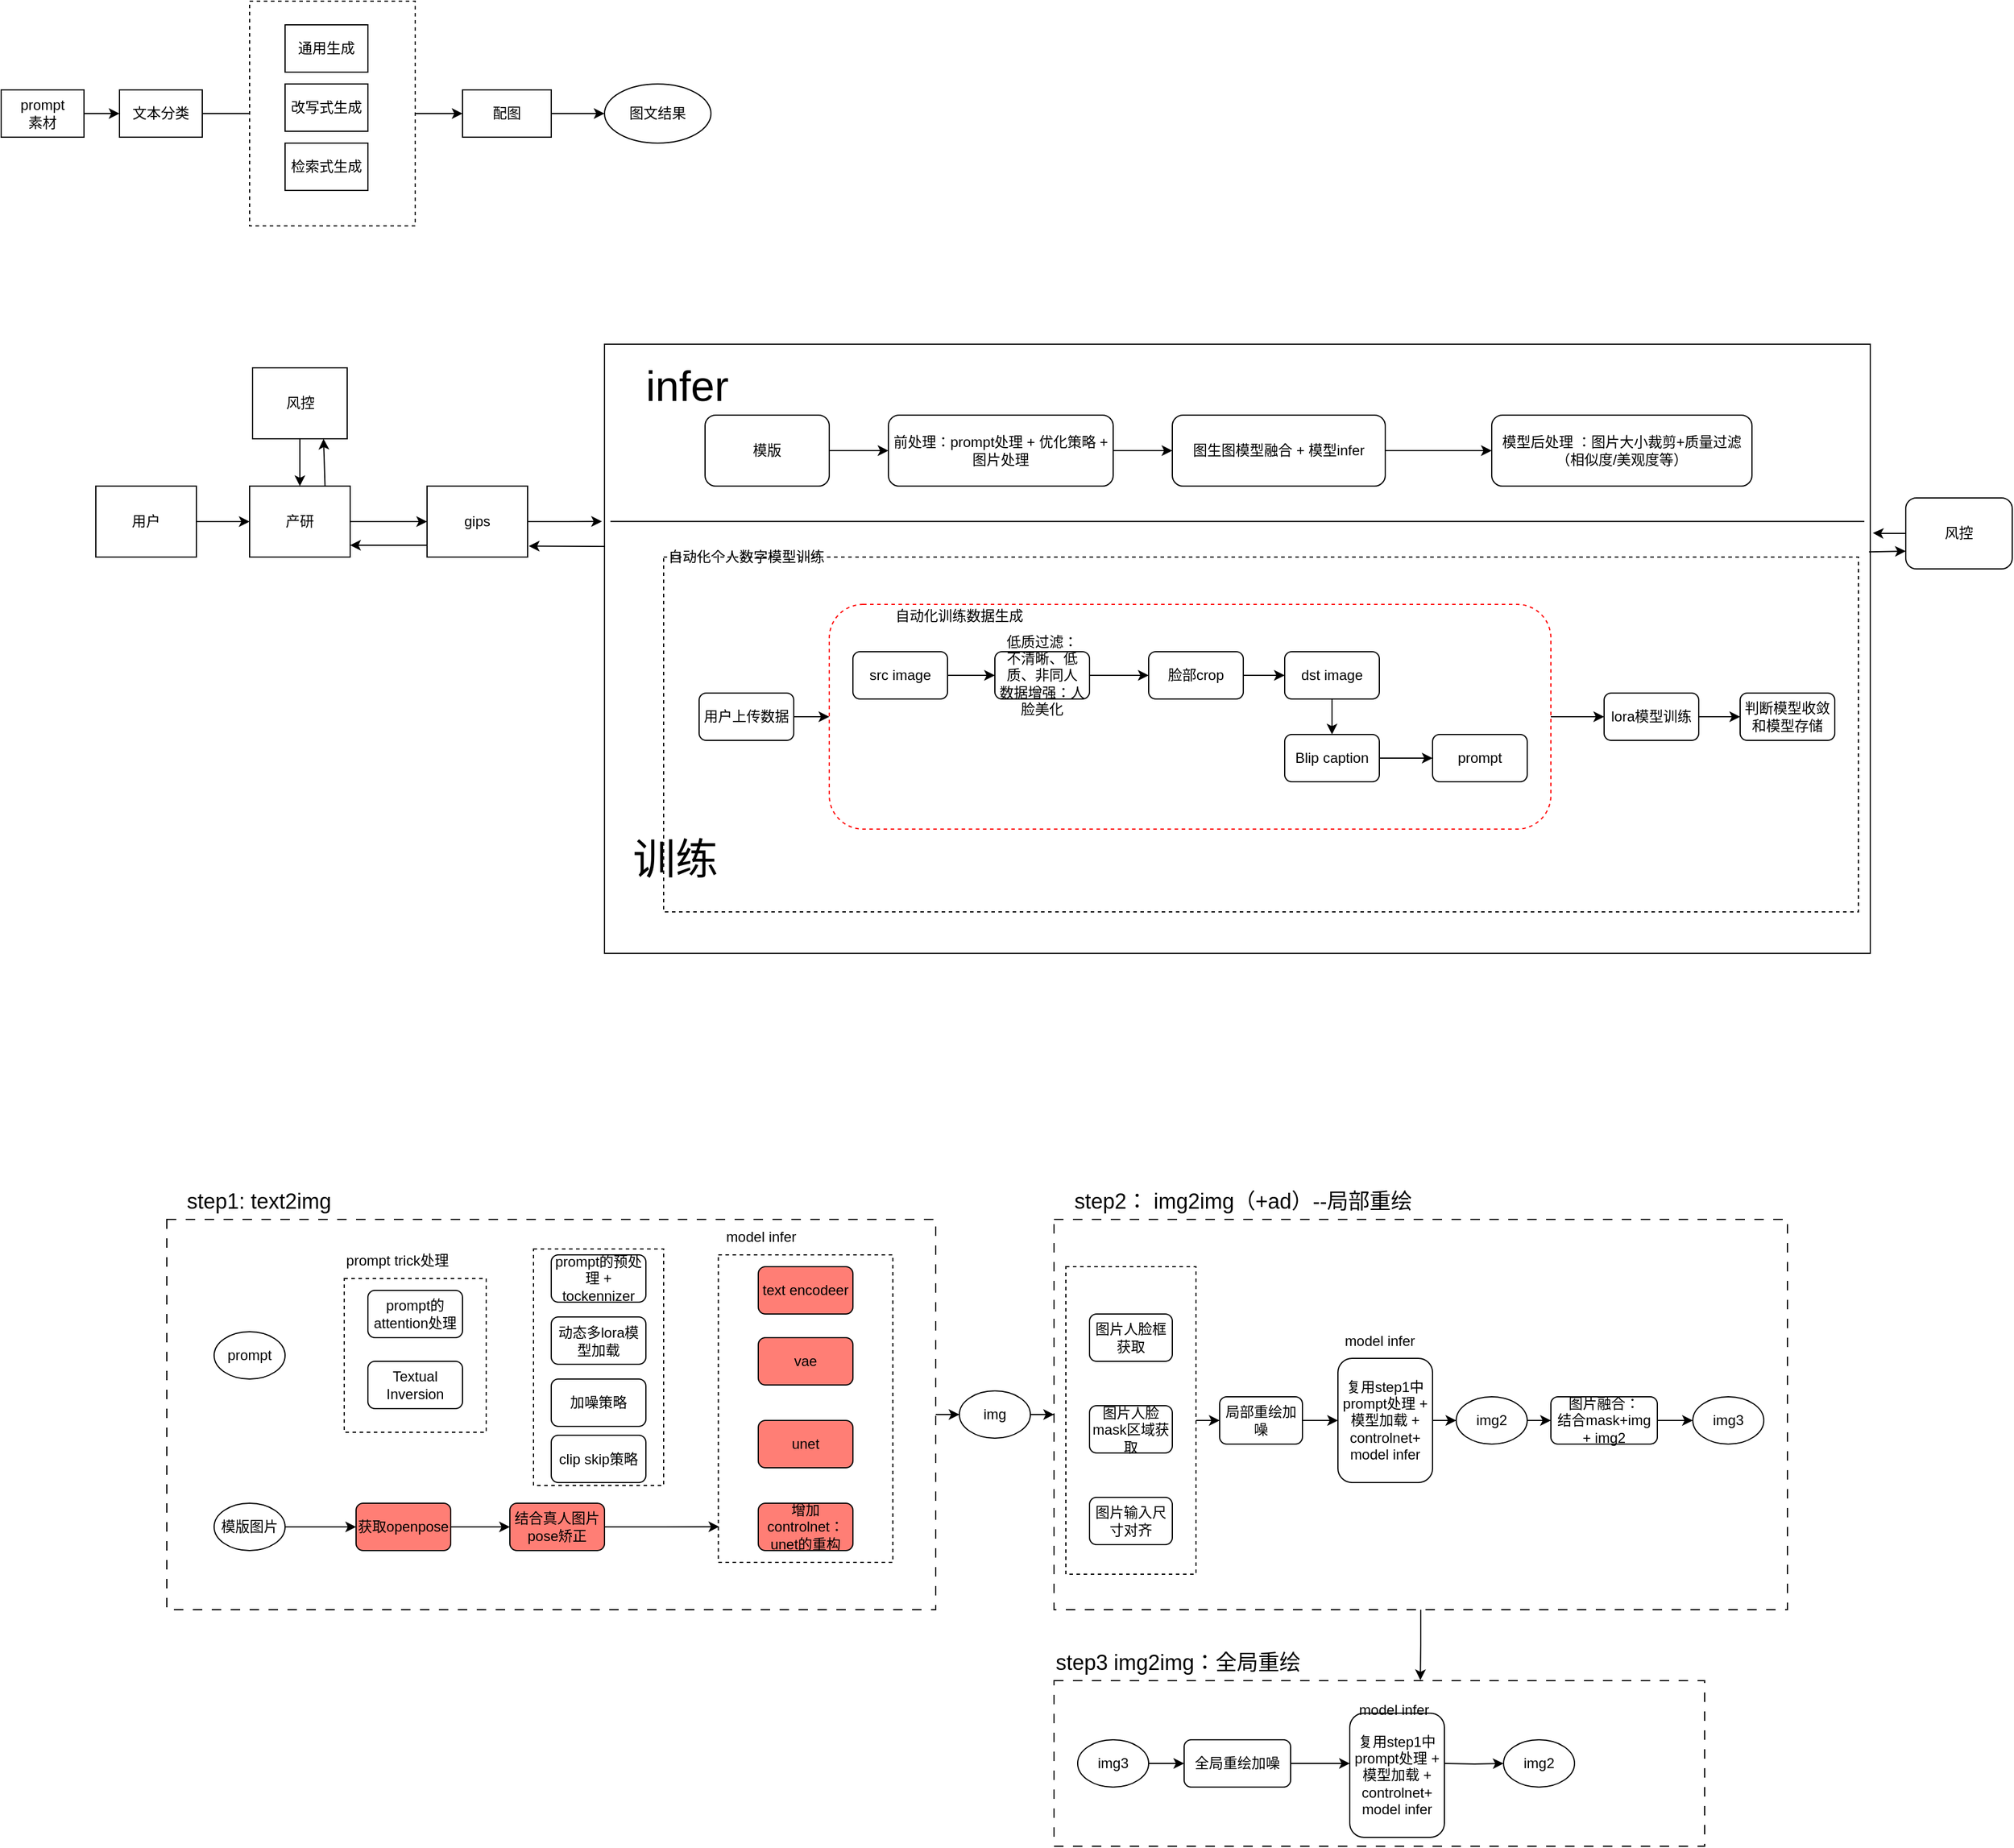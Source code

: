 <mxfile version="21.6.9" type="github">
  <diagram id="NOVO8gDPz_ABOc9ci7kb" name="第 1 页">
    <mxGraphModel dx="2231" dy="1240" grid="1" gridSize="10" guides="1" tooltips="1" connect="1" arrows="1" fold="1" page="1" pageScale="1" pageWidth="2339" pageHeight="3300" math="0" shadow="0">
      <root>
        <mxCell id="0" />
        <mxCell id="1" parent="0" />
        <mxCell id="-8rsgSjTob-Xx2g_4OU2-22" value="" style="rounded=0;whiteSpace=wrap;html=1;dashed=1;dashPattern=8 8;" vertex="1" parent="1">
          <mxGeometry x="200" y="1120" width="650" height="330" as="geometry" />
        </mxCell>
        <mxCell id="-8rsgSjTob-Xx2g_4OU2-75" value="" style="rounded=0;whiteSpace=wrap;html=1;dashed=1;" vertex="1" parent="1">
          <mxGeometry x="510" y="1145" width="110" height="200" as="geometry" />
        </mxCell>
        <mxCell id="-8rsgSjTob-Xx2g_4OU2-38" value="" style="rounded=0;whiteSpace=wrap;html=1;dashed=1;dashPattern=8 8;" vertex="1" parent="1">
          <mxGeometry x="950" y="1120" width="620" height="330" as="geometry" />
        </mxCell>
        <mxCell id="-8rsgSjTob-Xx2g_4OU2-69" value="" style="edgeStyle=orthogonalEdgeStyle;rounded=0;orthogonalLoop=1;jettySize=auto;html=1;" edge="1" parent="1" source="-8rsgSjTob-Xx2g_4OU2-67" target="-8rsgSjTob-Xx2g_4OU2-35">
          <mxGeometry relative="1" as="geometry" />
        </mxCell>
        <mxCell id="-8rsgSjTob-Xx2g_4OU2-67" value="" style="rounded=0;whiteSpace=wrap;html=1;dashed=1;" vertex="1" parent="1">
          <mxGeometry x="960" y="1160" width="110" height="260" as="geometry" />
        </mxCell>
        <mxCell id="-8rsgSjTob-Xx2g_4OU2-63" style="edgeStyle=orthogonalEdgeStyle;rounded=0;orthogonalLoop=1;jettySize=auto;html=1;entryX=0.563;entryY=-0.003;entryDx=0;entryDy=0;entryPerimeter=0;" edge="1" parent="1" source="-8rsgSjTob-Xx2g_4OU2-38" target="-8rsgSjTob-Xx2g_4OU2-50">
          <mxGeometry relative="1" as="geometry" />
        </mxCell>
        <mxCell id="-8rsgSjTob-Xx2g_4OU2-62" style="edgeStyle=orthogonalEdgeStyle;rounded=0;orthogonalLoop=1;jettySize=auto;html=1;entryX=0;entryY=0.5;entryDx=0;entryDy=0;" edge="1" parent="1" source="-8rsgSjTob-Xx2g_4OU2-22" target="-8rsgSjTob-Xx2g_4OU2-44">
          <mxGeometry relative="1" as="geometry" />
        </mxCell>
        <mxCell id="-8rsgSjTob-Xx2g_4OU2-29" value="" style="rounded=0;whiteSpace=wrap;html=1;dashed=1;" vertex="1" parent="1">
          <mxGeometry x="666.25" y="1150" width="147.5" height="260" as="geometry" />
        </mxCell>
        <mxCell id="-8rsgSjTob-Xx2g_4OU2-28" value="" style="rounded=0;whiteSpace=wrap;html=1;dashed=1;" vertex="1" parent="1">
          <mxGeometry x="350" y="1170" width="120" height="130" as="geometry" />
        </mxCell>
        <mxCell id="4CAcZWHPAdVAZFaZcqCb-17" value="" style="rounded=0;whiteSpace=wrap;html=1;" parent="1" vertex="1">
          <mxGeometry x="570" y="380" width="1070" height="515" as="geometry" />
        </mxCell>
        <mxCell id="4CAcZWHPAdVAZFaZcqCb-4" value="" style="rounded=0;whiteSpace=wrap;html=1;dashed=1;" parent="1" vertex="1">
          <mxGeometry x="620" y="560" width="1010" height="300" as="geometry" />
        </mxCell>
        <mxCell id="gm2Fzpwoa1fUBD2RRUpd-6" value="" style="edgeStyle=orthogonalEdgeStyle;rounded=0;orthogonalLoop=1;jettySize=auto;html=1;" parent="1" source="gm2Fzpwoa1fUBD2RRUpd-3" target="gm2Fzpwoa1fUBD2RRUpd-5" edge="1">
          <mxGeometry relative="1" as="geometry" />
        </mxCell>
        <mxCell id="gm2Fzpwoa1fUBD2RRUpd-3" value="" style="rounded=1;whiteSpace=wrap;html=1;dashed=1;strokeColor=#FF0000;" parent="1" vertex="1">
          <mxGeometry x="760" y="600" width="610" height="190" as="geometry" />
        </mxCell>
        <mxCell id="aKKguvGdOZD7y9F2XIfX-8" value="" style="edgeStyle=orthogonalEdgeStyle;rounded=0;orthogonalLoop=1;jettySize=auto;html=1;" parent="1" source="aKKguvGdOZD7y9F2XIfX-1" target="aKKguvGdOZD7y9F2XIfX-6" edge="1">
          <mxGeometry relative="1" as="geometry" />
        </mxCell>
        <mxCell id="aKKguvGdOZD7y9F2XIfX-1" value="文本分类" style="rounded=0;whiteSpace=wrap;html=1;" parent="1" vertex="1">
          <mxGeometry x="160" y="165" width="70" height="40" as="geometry" />
        </mxCell>
        <mxCell id="aKKguvGdOZD7y9F2XIfX-9" value="" style="edgeStyle=orthogonalEdgeStyle;rounded=0;orthogonalLoop=1;jettySize=auto;html=1;" parent="1" source="aKKguvGdOZD7y9F2XIfX-2" target="aKKguvGdOZD7y9F2XIfX-4" edge="1">
          <mxGeometry relative="1" as="geometry" />
        </mxCell>
        <mxCell id="aKKguvGdOZD7y9F2XIfX-2" value="" style="rounded=0;whiteSpace=wrap;html=1;dashed=1;" parent="1" vertex="1">
          <mxGeometry x="270" y="90" width="140" height="190" as="geometry" />
        </mxCell>
        <mxCell id="aKKguvGdOZD7y9F2XIfX-3" value="通用生成" style="rounded=0;whiteSpace=wrap;html=1;" parent="1" vertex="1">
          <mxGeometry x="300" y="110" width="70" height="40" as="geometry" />
        </mxCell>
        <mxCell id="aKKguvGdOZD7y9F2XIfX-14" value="" style="edgeStyle=orthogonalEdgeStyle;rounded=0;orthogonalLoop=1;jettySize=auto;html=1;" parent="1" source="aKKguvGdOZD7y9F2XIfX-4" target="aKKguvGdOZD7y9F2XIfX-10" edge="1">
          <mxGeometry relative="1" as="geometry" />
        </mxCell>
        <mxCell id="aKKguvGdOZD7y9F2XIfX-4" value="配图" style="rounded=0;whiteSpace=wrap;html=1;" parent="1" vertex="1">
          <mxGeometry x="450" y="165" width="75" height="40" as="geometry" />
        </mxCell>
        <mxCell id="aKKguvGdOZD7y9F2XIfX-5" value="改写式生成" style="rounded=0;whiteSpace=wrap;html=1;" parent="1" vertex="1">
          <mxGeometry x="300" y="160" width="70" height="40" as="geometry" />
        </mxCell>
        <mxCell id="aKKguvGdOZD7y9F2XIfX-6" value="检索式生成" style="rounded=0;whiteSpace=wrap;html=1;" parent="1" vertex="1">
          <mxGeometry x="300" y="210" width="70" height="40" as="geometry" />
        </mxCell>
        <mxCell id="aKKguvGdOZD7y9F2XIfX-10" value="图文结果" style="ellipse;whiteSpace=wrap;html=1;" parent="1" vertex="1">
          <mxGeometry x="570" y="160" width="90" height="50" as="geometry" />
        </mxCell>
        <mxCell id="aKKguvGdOZD7y9F2XIfX-13" value="" style="edgeStyle=orthogonalEdgeStyle;rounded=0;orthogonalLoop=1;jettySize=auto;html=1;" parent="1" source="aKKguvGdOZD7y9F2XIfX-12" target="aKKguvGdOZD7y9F2XIfX-1" edge="1">
          <mxGeometry relative="1" as="geometry" />
        </mxCell>
        <mxCell id="aKKguvGdOZD7y9F2XIfX-12" value="prompt&lt;br&gt;素材&lt;br&gt;" style="rounded=0;whiteSpace=wrap;html=1;" parent="1" vertex="1">
          <mxGeometry x="60" y="165" width="70" height="40" as="geometry" />
        </mxCell>
        <mxCell id="4CAcZWHPAdVAZFaZcqCb-24" style="edgeStyle=orthogonalEdgeStyle;rounded=0;orthogonalLoop=1;jettySize=auto;html=1;" parent="1" source="oBhzvs19L-qeJbQO-Eu8-2" target="oBhzvs19L-qeJbQO-Eu8-3" edge="1">
          <mxGeometry relative="1" as="geometry" />
        </mxCell>
        <mxCell id="oBhzvs19L-qeJbQO-Eu8-2" value="图生图模型融合 + 模型infer" style="rounded=1;whiteSpace=wrap;html=1;" parent="1" vertex="1">
          <mxGeometry x="1050" y="440" width="180" height="60" as="geometry" />
        </mxCell>
        <mxCell id="oBhzvs19L-qeJbQO-Eu8-3" value="模型后处理 ：图片大小裁剪+质量过滤（相似度/美观度等）" style="rounded=1;whiteSpace=wrap;html=1;" parent="1" vertex="1">
          <mxGeometry x="1320" y="440" width="220" height="60" as="geometry" />
        </mxCell>
        <mxCell id="oBhzvs19L-qeJbQO-Eu8-15" value="" style="edgeStyle=orthogonalEdgeStyle;rounded=0;orthogonalLoop=1;jettySize=auto;html=1;" parent="1" source="oBhzvs19L-qeJbQO-Eu8-13" target="oBhzvs19L-qeJbQO-Eu8-14" edge="1">
          <mxGeometry relative="1" as="geometry" />
        </mxCell>
        <mxCell id="oBhzvs19L-qeJbQO-Eu8-13" value="产研" style="rounded=0;whiteSpace=wrap;html=1;" parent="1" vertex="1">
          <mxGeometry x="270" y="500" width="85" height="60" as="geometry" />
        </mxCell>
        <mxCell id="3Dkjx3_636A5Ma_zlXwO-7" style="edgeStyle=orthogonalEdgeStyle;rounded=0;orthogonalLoop=1;jettySize=auto;html=1;entryX=-0.002;entryY=0.291;entryDx=0;entryDy=0;entryPerimeter=0;" parent="1" source="oBhzvs19L-qeJbQO-Eu8-14" target="4CAcZWHPAdVAZFaZcqCb-17" edge="1">
          <mxGeometry relative="1" as="geometry" />
        </mxCell>
        <mxCell id="oBhzvs19L-qeJbQO-Eu8-14" value="gips" style="rounded=0;whiteSpace=wrap;html=1;" parent="1" vertex="1">
          <mxGeometry x="420" y="500" width="85" height="60" as="geometry" />
        </mxCell>
        <mxCell id="oBhzvs19L-qeJbQO-Eu8-23" value="" style="edgeStyle=orthogonalEdgeStyle;rounded=0;orthogonalLoop=1;jettySize=auto;html=1;" parent="1" source="oBhzvs19L-qeJbQO-Eu8-17" target="oBhzvs19L-qeJbQO-Eu8-13" edge="1">
          <mxGeometry relative="1" as="geometry" />
        </mxCell>
        <mxCell id="oBhzvs19L-qeJbQO-Eu8-17" value="风控" style="rounded=0;whiteSpace=wrap;html=1;" parent="1" vertex="1">
          <mxGeometry x="272.5" y="400" width="80" height="60" as="geometry" />
        </mxCell>
        <mxCell id="oBhzvs19L-qeJbQO-Eu8-20" value="" style="endArrow=classic;html=1;rounded=0;entryX=1.012;entryY=0.845;entryDx=0;entryDy=0;entryPerimeter=0;" parent="1" target="oBhzvs19L-qeJbQO-Eu8-14" edge="1">
          <mxGeometry width="50" height="50" relative="1" as="geometry">
            <mxPoint x="570" y="551" as="sourcePoint" />
            <mxPoint x="520" y="555" as="targetPoint" />
          </mxGeometry>
        </mxCell>
        <mxCell id="oBhzvs19L-qeJbQO-Eu8-21" value="" style="endArrow=classic;html=1;rounded=0;" parent="1" edge="1">
          <mxGeometry width="50" height="50" relative="1" as="geometry">
            <mxPoint x="420" y="550" as="sourcePoint" />
            <mxPoint x="355" y="550" as="targetPoint" />
          </mxGeometry>
        </mxCell>
        <mxCell id="oBhzvs19L-qeJbQO-Eu8-24" value="" style="endArrow=classic;html=1;rounded=0;entryX=0.75;entryY=1;entryDx=0;entryDy=0;exitX=0.75;exitY=0;exitDx=0;exitDy=0;" parent="1" source="oBhzvs19L-qeJbQO-Eu8-13" target="oBhzvs19L-qeJbQO-Eu8-17" edge="1">
          <mxGeometry width="50" height="50" relative="1" as="geometry">
            <mxPoint x="330" y="500" as="sourcePoint" />
            <mxPoint x="380" y="450" as="targetPoint" />
          </mxGeometry>
        </mxCell>
        <mxCell id="MoFJigNYc32u-qZ5C_EA-9" value="" style="edgeStyle=orthogonalEdgeStyle;rounded=0;orthogonalLoop=1;jettySize=auto;html=1;" parent="1" source="MoFJigNYc32u-qZ5C_EA-1" target="MoFJigNYc32u-qZ5C_EA-7" edge="1">
          <mxGeometry relative="1" as="geometry" />
        </mxCell>
        <mxCell id="MoFJigNYc32u-qZ5C_EA-1" value="src image" style="rounded=1;whiteSpace=wrap;html=1;" parent="1" vertex="1">
          <mxGeometry x="780" y="640" width="80" height="40" as="geometry" />
        </mxCell>
        <mxCell id="gm2Fzpwoa1fUBD2RRUpd-2" value="" style="edgeStyle=orthogonalEdgeStyle;rounded=0;orthogonalLoop=1;jettySize=auto;html=1;" parent="1" source="MoFJigNYc32u-qZ5C_EA-2" target="MoFJigNYc32u-qZ5C_EA-5" edge="1">
          <mxGeometry relative="1" as="geometry" />
        </mxCell>
        <mxCell id="MoFJigNYc32u-qZ5C_EA-2" value="Blip caption" style="rounded=1;whiteSpace=wrap;html=1;" parent="1" vertex="1">
          <mxGeometry x="1145" y="710" width="80" height="40" as="geometry" />
        </mxCell>
        <mxCell id="MoFJigNYc32u-qZ5C_EA-5" value="prompt" style="rounded=1;whiteSpace=wrap;html=1;" parent="1" vertex="1">
          <mxGeometry x="1270" y="710" width="80" height="40" as="geometry" />
        </mxCell>
        <mxCell id="MoFJigNYc32u-qZ5C_EA-10" value="" style="edgeStyle=orthogonalEdgeStyle;rounded=0;orthogonalLoop=1;jettySize=auto;html=1;" parent="1" source="MoFJigNYc32u-qZ5C_EA-7" target="MoFJigNYc32u-qZ5C_EA-8" edge="1">
          <mxGeometry relative="1" as="geometry" />
        </mxCell>
        <mxCell id="MoFJigNYc32u-qZ5C_EA-7" value="低质过滤：&lt;br&gt;不清晰、低质、非同人&lt;br&gt;数据增强：人脸美化" style="rounded=1;whiteSpace=wrap;html=1;" parent="1" vertex="1">
          <mxGeometry x="900" y="640" width="80" height="40" as="geometry" />
        </mxCell>
        <mxCell id="MoFJigNYc32u-qZ5C_EA-12" value="" style="edgeStyle=orthogonalEdgeStyle;rounded=0;orthogonalLoop=1;jettySize=auto;html=1;" parent="1" source="MoFJigNYc32u-qZ5C_EA-8" target="MoFJigNYc32u-qZ5C_EA-11" edge="1">
          <mxGeometry relative="1" as="geometry" />
        </mxCell>
        <mxCell id="MoFJigNYc32u-qZ5C_EA-8" value="脸部crop" style="rounded=1;whiteSpace=wrap;html=1;" parent="1" vertex="1">
          <mxGeometry x="1030" y="640" width="80" height="40" as="geometry" />
        </mxCell>
        <mxCell id="gm2Fzpwoa1fUBD2RRUpd-1" value="" style="edgeStyle=orthogonalEdgeStyle;rounded=0;orthogonalLoop=1;jettySize=auto;html=1;" parent="1" source="MoFJigNYc32u-qZ5C_EA-11" target="MoFJigNYc32u-qZ5C_EA-2" edge="1">
          <mxGeometry relative="1" as="geometry" />
        </mxCell>
        <mxCell id="MoFJigNYc32u-qZ5C_EA-11" value="dst image" style="rounded=1;whiteSpace=wrap;html=1;" parent="1" vertex="1">
          <mxGeometry x="1145" y="640" width="80" height="40" as="geometry" />
        </mxCell>
        <mxCell id="gm2Fzpwoa1fUBD2RRUpd-8" value="" style="edgeStyle=orthogonalEdgeStyle;rounded=0;orthogonalLoop=1;jettySize=auto;html=1;" parent="1" source="gm2Fzpwoa1fUBD2RRUpd-5" target="gm2Fzpwoa1fUBD2RRUpd-7" edge="1">
          <mxGeometry relative="1" as="geometry" />
        </mxCell>
        <mxCell id="gm2Fzpwoa1fUBD2RRUpd-5" value="lora模型训练" style="rounded=1;whiteSpace=wrap;html=1;" parent="1" vertex="1">
          <mxGeometry x="1415" y="675" width="80" height="40" as="geometry" />
        </mxCell>
        <mxCell id="gm2Fzpwoa1fUBD2RRUpd-7" value="判断模型收敛和模型存储" style="rounded=1;whiteSpace=wrap;html=1;" parent="1" vertex="1">
          <mxGeometry x="1530" y="675" width="80" height="40" as="geometry" />
        </mxCell>
        <mxCell id="gm2Fzpwoa1fUBD2RRUpd-15" style="edgeStyle=orthogonalEdgeStyle;rounded=0;orthogonalLoop=1;jettySize=auto;html=1;entryX=0;entryY=0.5;entryDx=0;entryDy=0;" parent="1" source="gm2Fzpwoa1fUBD2RRUpd-11" target="gm2Fzpwoa1fUBD2RRUpd-3" edge="1">
          <mxGeometry relative="1" as="geometry" />
        </mxCell>
        <mxCell id="gm2Fzpwoa1fUBD2RRUpd-11" value="用户上传数据" style="rounded=1;whiteSpace=wrap;html=1;" parent="1" vertex="1">
          <mxGeometry x="650" y="675" width="80" height="40" as="geometry" />
        </mxCell>
        <mxCell id="gm2Fzpwoa1fUBD2RRUpd-16" value="自动化训练数据生成" style="text;html=1;strokeColor=none;fillColor=none;align=center;verticalAlign=middle;whiteSpace=wrap;rounded=0;" parent="1" vertex="1">
          <mxGeometry x="800" y="590" width="140" height="40" as="geometry" />
        </mxCell>
        <mxCell id="4CAcZWHPAdVAZFaZcqCb-2" value="" style="edgeStyle=orthogonalEdgeStyle;rounded=0;orthogonalLoop=1;jettySize=auto;html=1;" parent="1" source="4CAcZWHPAdVAZFaZcqCb-1" target="oBhzvs19L-qeJbQO-Eu8-13" edge="1">
          <mxGeometry relative="1" as="geometry" />
        </mxCell>
        <mxCell id="4CAcZWHPAdVAZFaZcqCb-1" value="用户" style="rounded=0;whiteSpace=wrap;html=1;" parent="1" vertex="1">
          <mxGeometry x="140" y="500" width="85" height="60" as="geometry" />
        </mxCell>
        <mxCell id="4CAcZWHPAdVAZFaZcqCb-6" value="自动化个人数字模型训练" style="text;html=1;strokeColor=none;fillColor=none;align=center;verticalAlign=middle;whiteSpace=wrap;rounded=0;" parent="1" vertex="1">
          <mxGeometry x="620" y="540" width="140" height="40" as="geometry" />
        </mxCell>
        <mxCell id="4CAcZWHPAdVAZFaZcqCb-23" value="" style="edgeStyle=orthogonalEdgeStyle;rounded=0;orthogonalLoop=1;jettySize=auto;html=1;" parent="1" source="4CAcZWHPAdVAZFaZcqCb-18" target="oBhzvs19L-qeJbQO-Eu8-2" edge="1">
          <mxGeometry relative="1" as="geometry" />
        </mxCell>
        <mxCell id="4CAcZWHPAdVAZFaZcqCb-18" value="前处理：prompt处理 + 优化策略 + 图片处理" style="rounded=1;whiteSpace=wrap;html=1;" parent="1" vertex="1">
          <mxGeometry x="810" y="440" width="190" height="60" as="geometry" />
        </mxCell>
        <mxCell id="3Dkjx3_636A5Ma_zlXwO-9" style="edgeStyle=orthogonalEdgeStyle;rounded=0;orthogonalLoop=1;jettySize=auto;html=1;entryX=1.002;entryY=0.31;entryDx=0;entryDy=0;entryPerimeter=0;" parent="1" source="4CAcZWHPAdVAZFaZcqCb-25" target="4CAcZWHPAdVAZFaZcqCb-17" edge="1">
          <mxGeometry relative="1" as="geometry" />
        </mxCell>
        <mxCell id="4CAcZWHPAdVAZFaZcqCb-25" value="风控" style="rounded=1;whiteSpace=wrap;html=1;" parent="1" vertex="1">
          <mxGeometry x="1670" y="510" width="90" height="60" as="geometry" />
        </mxCell>
        <mxCell id="4CAcZWHPAdVAZFaZcqCb-29" value="" style="endArrow=classic;html=1;rounded=0;entryX=0;entryY=0.75;entryDx=0;entryDy=0;exitX=0.999;exitY=0.341;exitDx=0;exitDy=0;exitPerimeter=0;" parent="1" source="4CAcZWHPAdVAZFaZcqCb-17" target="4CAcZWHPAdVAZFaZcqCb-25" edge="1">
          <mxGeometry width="50" height="50" relative="1" as="geometry">
            <mxPoint x="1640" y="550" as="sourcePoint" />
            <mxPoint x="1700" y="505" as="targetPoint" />
          </mxGeometry>
        </mxCell>
        <mxCell id="3Dkjx3_636A5Ma_zlXwO-2" value="" style="endArrow=none;html=1;rounded=0;" parent="1" edge="1">
          <mxGeometry width="50" height="50" relative="1" as="geometry">
            <mxPoint x="575" y="529.83" as="sourcePoint" />
            <mxPoint x="1635" y="529.83" as="targetPoint" />
          </mxGeometry>
        </mxCell>
        <mxCell id="3Dkjx3_636A5Ma_zlXwO-3" value="&lt;font style=&quot;font-size: 36px;&quot;&gt;infer&lt;/font&gt;" style="text;html=1;strokeColor=none;fillColor=none;align=center;verticalAlign=middle;whiteSpace=wrap;rounded=0;" parent="1" vertex="1">
          <mxGeometry x="610" y="400" width="60" height="30" as="geometry" />
        </mxCell>
        <mxCell id="3Dkjx3_636A5Ma_zlXwO-4" value="&lt;font style=&quot;font-size: 36px;&quot;&gt;训练&lt;/font&gt;" style="text;html=1;strokeColor=none;fillColor=none;align=center;verticalAlign=middle;whiteSpace=wrap;rounded=0;" parent="1" vertex="1">
          <mxGeometry x="570" y="800" width="120" height="30" as="geometry" />
        </mxCell>
        <mxCell id="3Dkjx3_636A5Ma_zlXwO-6" value="" style="edgeStyle=orthogonalEdgeStyle;rounded=0;orthogonalLoop=1;jettySize=auto;html=1;" parent="1" source="3Dkjx3_636A5Ma_zlXwO-5" target="4CAcZWHPAdVAZFaZcqCb-18" edge="1">
          <mxGeometry relative="1" as="geometry" />
        </mxCell>
        <mxCell id="3Dkjx3_636A5Ma_zlXwO-5" value="模版" style="rounded=1;whiteSpace=wrap;html=1;" parent="1" vertex="1">
          <mxGeometry x="655" y="440" width="105" height="60" as="geometry" />
        </mxCell>
        <mxCell id="-8rsgSjTob-Xx2g_4OU2-9" value="prompt的attention处理" style="rounded=1;whiteSpace=wrap;html=1;" vertex="1" parent="1">
          <mxGeometry x="370" y="1180" width="80" height="40" as="geometry" />
        </mxCell>
        <mxCell id="-8rsgSjTob-Xx2g_4OU2-10" value="Textual Inversion&lt;br&gt;&lt;ul style=&quot;box-sizing: border-box; padding-left: 2em; margin-top: 0px; margin-bottom: 0px; color: rgb(31, 35, 40); font-family: -apple-system, system-ui, &amp;quot;Segoe UI&amp;quot;, &amp;quot;Noto Sans&amp;quot;, Helvetica, Arial, sans-serif, &amp;quot;Apple Color Emoji&amp;quot;, &amp;quot;Segoe UI Emoji&amp;quot;; font-size: 16px; text-align: left; background-color: rgb(255, 255, 255);&quot; dir=&quot;auto&quot;&gt;&lt;/ul&gt;" style="rounded=1;whiteSpace=wrap;html=1;" vertex="1" parent="1">
          <mxGeometry x="370" y="1240" width="80" height="40" as="geometry" />
        </mxCell>
        <mxCell id="-8rsgSjTob-Xx2g_4OU2-11" value="动态多lora模型加载" style="rounded=1;whiteSpace=wrap;html=1;" vertex="1" parent="1">
          <mxGeometry x="525" y="1202.5" width="80" height="40" as="geometry" />
        </mxCell>
        <mxCell id="-8rsgSjTob-Xx2g_4OU2-78" value="" style="edgeStyle=orthogonalEdgeStyle;rounded=0;orthogonalLoop=1;jettySize=auto;html=1;" edge="1" parent="1" source="-8rsgSjTob-Xx2g_4OU2-12" target="-8rsgSjTob-Xx2g_4OU2-13">
          <mxGeometry relative="1" as="geometry" />
        </mxCell>
        <mxCell id="-8rsgSjTob-Xx2g_4OU2-12" value="获取openpose" style="rounded=1;whiteSpace=wrap;html=1;fillColor=#FF7E75;" vertex="1" parent="1">
          <mxGeometry x="360" y="1360" width="80" height="40" as="geometry" />
        </mxCell>
        <mxCell id="-8rsgSjTob-Xx2g_4OU2-81" style="edgeStyle=orthogonalEdgeStyle;rounded=0;orthogonalLoop=1;jettySize=auto;html=1;entryX=0.005;entryY=0.884;entryDx=0;entryDy=0;entryPerimeter=0;" edge="1" parent="1" source="-8rsgSjTob-Xx2g_4OU2-13" target="-8rsgSjTob-Xx2g_4OU2-29">
          <mxGeometry relative="1" as="geometry" />
        </mxCell>
        <mxCell id="-8rsgSjTob-Xx2g_4OU2-13" value="结合真人图片pose矫正" style="rounded=1;whiteSpace=wrap;html=1;fillColor=#FF7E75;" vertex="1" parent="1">
          <mxGeometry x="490" y="1360" width="80" height="40" as="geometry" />
        </mxCell>
        <mxCell id="-8rsgSjTob-Xx2g_4OU2-14" value="text encodeer" style="rounded=1;whiteSpace=wrap;html=1;fillColor=#FF7E75;" vertex="1" parent="1">
          <mxGeometry x="700" y="1160" width="80" height="40" as="geometry" />
        </mxCell>
        <mxCell id="-8rsgSjTob-Xx2g_4OU2-15" value="加噪策略" style="rounded=1;whiteSpace=wrap;html=1;" vertex="1" parent="1">
          <mxGeometry x="525" y="1255" width="80" height="40" as="geometry" />
        </mxCell>
        <mxCell id="-8rsgSjTob-Xx2g_4OU2-17" value="prompt的预处理 + tockennizer" style="rounded=1;whiteSpace=wrap;html=1;" vertex="1" parent="1">
          <mxGeometry x="525" y="1150" width="80" height="40" as="geometry" />
        </mxCell>
        <mxCell id="-8rsgSjTob-Xx2g_4OU2-18" value="unet" style="rounded=1;whiteSpace=wrap;html=1;fillColor=#FF7E75;" vertex="1" parent="1">
          <mxGeometry x="700" y="1290" width="80" height="40" as="geometry" />
        </mxCell>
        <mxCell id="-8rsgSjTob-Xx2g_4OU2-19" value="vae" style="rounded=1;whiteSpace=wrap;html=1;fillColor=#FF7E75;" vertex="1" parent="1">
          <mxGeometry x="700" y="1220" width="80" height="40" as="geometry" />
        </mxCell>
        <mxCell id="-8rsgSjTob-Xx2g_4OU2-21" value="增加controlnet：unet的重构" style="rounded=1;whiteSpace=wrap;html=1;fillColor=#FF7E75;" vertex="1" parent="1">
          <mxGeometry x="700" y="1360" width="80" height="40" as="geometry" />
        </mxCell>
        <mxCell id="-8rsgSjTob-Xx2g_4OU2-25" value="&lt;font style=&quot;font-size: 18px;&quot;&gt;step1: text2img&lt;/font&gt;" style="text;html=1;strokeColor=none;fillColor=none;align=center;verticalAlign=middle;whiteSpace=wrap;rounded=0;" vertex="1" parent="1">
          <mxGeometry x="202.5" y="1090" width="150" height="30" as="geometry" />
        </mxCell>
        <mxCell id="-8rsgSjTob-Xx2g_4OU2-31" value="图片人脸框获取" style="rounded=1;whiteSpace=wrap;html=1;" vertex="1" parent="1">
          <mxGeometry x="980" y="1200" width="70" height="40" as="geometry" />
        </mxCell>
        <mxCell id="-8rsgSjTob-Xx2g_4OU2-32" value="图片人脸mask区域获取" style="rounded=1;whiteSpace=wrap;html=1;" vertex="1" parent="1">
          <mxGeometry x="980" y="1277.5" width="70" height="40" as="geometry" />
        </mxCell>
        <mxCell id="-8rsgSjTob-Xx2g_4OU2-34" value="图片输入尺寸对齐" style="rounded=1;whiteSpace=wrap;html=1;" vertex="1" parent="1">
          <mxGeometry x="980" y="1355" width="70" height="40" as="geometry" />
        </mxCell>
        <mxCell id="-8rsgSjTob-Xx2g_4OU2-70" value="" style="edgeStyle=orthogonalEdgeStyle;rounded=0;orthogonalLoop=1;jettySize=auto;html=1;" edge="1" parent="1" source="-8rsgSjTob-Xx2g_4OU2-35" target="-8rsgSjTob-Xx2g_4OU2-37">
          <mxGeometry relative="1" as="geometry" />
        </mxCell>
        <mxCell id="-8rsgSjTob-Xx2g_4OU2-35" value="局部重绘加噪" style="rounded=1;whiteSpace=wrap;html=1;" vertex="1" parent="1">
          <mxGeometry x="1090" y="1270" width="70" height="40" as="geometry" />
        </mxCell>
        <mxCell id="-8rsgSjTob-Xx2g_4OU2-71" value="" style="edgeStyle=orthogonalEdgeStyle;rounded=0;orthogonalLoop=1;jettySize=auto;html=1;" edge="1" parent="1" source="-8rsgSjTob-Xx2g_4OU2-37" target="-8rsgSjTob-Xx2g_4OU2-45">
          <mxGeometry relative="1" as="geometry" />
        </mxCell>
        <mxCell id="-8rsgSjTob-Xx2g_4OU2-37" value="复用step1中prompt处理 + 模型加载 + controlnet+&lt;br&gt;model infer" style="rounded=1;whiteSpace=wrap;html=1;" vertex="1" parent="1">
          <mxGeometry x="1190" y="1237.5" width="80" height="105" as="geometry" />
        </mxCell>
        <mxCell id="-8rsgSjTob-Xx2g_4OU2-73" value="" style="edgeStyle=orthogonalEdgeStyle;rounded=0;orthogonalLoop=1;jettySize=auto;html=1;" edge="1" parent="1" source="-8rsgSjTob-Xx2g_4OU2-39" target="-8rsgSjTob-Xx2g_4OU2-46">
          <mxGeometry relative="1" as="geometry" />
        </mxCell>
        <mxCell id="-8rsgSjTob-Xx2g_4OU2-39" value="图片融合：&lt;br&gt;结合mask+img + img2" style="rounded=1;whiteSpace=wrap;html=1;" vertex="1" parent="1">
          <mxGeometry x="1370" y="1270" width="90" height="40" as="geometry" />
        </mxCell>
        <mxCell id="-8rsgSjTob-Xx2g_4OU2-43" value="&lt;font style=&quot;font-size: 18px;&quot;&gt;step2： img2img（+ad）--局部重绘&lt;/font&gt;" style="text;html=1;strokeColor=none;fillColor=none;align=center;verticalAlign=middle;whiteSpace=wrap;rounded=0;" vertex="1" parent="1">
          <mxGeometry x="960" y="1090" width="300" height="30" as="geometry" />
        </mxCell>
        <mxCell id="-8rsgSjTob-Xx2g_4OU2-61" style="edgeStyle=orthogonalEdgeStyle;rounded=0;orthogonalLoop=1;jettySize=auto;html=1;entryX=0;entryY=0.5;entryDx=0;entryDy=0;" edge="1" parent="1" source="-8rsgSjTob-Xx2g_4OU2-44" target="-8rsgSjTob-Xx2g_4OU2-38">
          <mxGeometry relative="1" as="geometry" />
        </mxCell>
        <mxCell id="-8rsgSjTob-Xx2g_4OU2-44" value="img" style="ellipse;whiteSpace=wrap;html=1;" vertex="1" parent="1">
          <mxGeometry x="870" y="1265" width="60" height="40" as="geometry" />
        </mxCell>
        <mxCell id="-8rsgSjTob-Xx2g_4OU2-72" value="" style="edgeStyle=orthogonalEdgeStyle;rounded=0;orthogonalLoop=1;jettySize=auto;html=1;" edge="1" parent="1" source="-8rsgSjTob-Xx2g_4OU2-45" target="-8rsgSjTob-Xx2g_4OU2-39">
          <mxGeometry relative="1" as="geometry" />
        </mxCell>
        <mxCell id="-8rsgSjTob-Xx2g_4OU2-45" value="img2" style="ellipse;whiteSpace=wrap;html=1;" vertex="1" parent="1">
          <mxGeometry x="1290" y="1270" width="60" height="40" as="geometry" />
        </mxCell>
        <mxCell id="-8rsgSjTob-Xx2g_4OU2-46" value="img3" style="ellipse;whiteSpace=wrap;html=1;" vertex="1" parent="1">
          <mxGeometry x="1490" y="1270" width="60" height="40" as="geometry" />
        </mxCell>
        <mxCell id="-8rsgSjTob-Xx2g_4OU2-47" value="prompt" style="ellipse;whiteSpace=wrap;html=1;" vertex="1" parent="1">
          <mxGeometry x="240" y="1215" width="60" height="40" as="geometry" />
        </mxCell>
        <mxCell id="-8rsgSjTob-Xx2g_4OU2-77" value="" style="edgeStyle=orthogonalEdgeStyle;rounded=0;orthogonalLoop=1;jettySize=auto;html=1;" edge="1" parent="1" source="-8rsgSjTob-Xx2g_4OU2-48" target="-8rsgSjTob-Xx2g_4OU2-12">
          <mxGeometry relative="1" as="geometry" />
        </mxCell>
        <mxCell id="-8rsgSjTob-Xx2g_4OU2-48" value="模版图片" style="ellipse;whiteSpace=wrap;html=1;" vertex="1" parent="1">
          <mxGeometry x="240" y="1360" width="60" height="40" as="geometry" />
        </mxCell>
        <mxCell id="-8rsgSjTob-Xx2g_4OU2-49" value="&lt;font style=&quot;font-size: 18px;&quot;&gt;step3 img2img：全局重绘&lt;/font&gt;" style="text;html=1;strokeColor=none;fillColor=none;align=center;verticalAlign=middle;whiteSpace=wrap;rounded=0;" vertex="1" parent="1">
          <mxGeometry x="950" y="1480" width="210" height="30" as="geometry" />
        </mxCell>
        <mxCell id="-8rsgSjTob-Xx2g_4OU2-50" value="" style="rounded=0;whiteSpace=wrap;html=1;dashed=1;dashPattern=8 8;" vertex="1" parent="1">
          <mxGeometry x="950" y="1510" width="550" height="140" as="geometry" />
        </mxCell>
        <mxCell id="-8rsgSjTob-Xx2g_4OU2-65" value="" style="edgeStyle=orthogonalEdgeStyle;rounded=0;orthogonalLoop=1;jettySize=auto;html=1;" edge="1" parent="1" source="-8rsgSjTob-Xx2g_4OU2-54">
          <mxGeometry relative="1" as="geometry">
            <mxPoint x="1200" y="1580" as="targetPoint" />
          </mxGeometry>
        </mxCell>
        <mxCell id="-8rsgSjTob-Xx2g_4OU2-54" value="全局重绘加噪" style="rounded=1;whiteSpace=wrap;html=1;" vertex="1" parent="1">
          <mxGeometry x="1060" y="1560" width="90" height="40" as="geometry" />
        </mxCell>
        <mxCell id="-8rsgSjTob-Xx2g_4OU2-66" value="" style="edgeStyle=orthogonalEdgeStyle;rounded=0;orthogonalLoop=1;jettySize=auto;html=1;" edge="1" parent="1" target="-8rsgSjTob-Xx2g_4OU2-57">
          <mxGeometry relative="1" as="geometry">
            <mxPoint x="1280" y="1580" as="sourcePoint" />
          </mxGeometry>
        </mxCell>
        <mxCell id="-8rsgSjTob-Xx2g_4OU2-57" value="img2" style="ellipse;whiteSpace=wrap;html=1;" vertex="1" parent="1">
          <mxGeometry x="1330" y="1560" width="60" height="40" as="geometry" />
        </mxCell>
        <mxCell id="-8rsgSjTob-Xx2g_4OU2-64" value="" style="edgeStyle=orthogonalEdgeStyle;rounded=0;orthogonalLoop=1;jettySize=auto;html=1;" edge="1" parent="1" source="-8rsgSjTob-Xx2g_4OU2-59" target="-8rsgSjTob-Xx2g_4OU2-54">
          <mxGeometry relative="1" as="geometry" />
        </mxCell>
        <mxCell id="-8rsgSjTob-Xx2g_4OU2-59" value="img3" style="ellipse;whiteSpace=wrap;html=1;" vertex="1" parent="1">
          <mxGeometry x="970" y="1560" width="60" height="40" as="geometry" />
        </mxCell>
        <mxCell id="-8rsgSjTob-Xx2g_4OU2-68" value="复用step1中prompt处理 + 模型加载 + controlnet+&lt;br&gt;model infer" style="rounded=1;whiteSpace=wrap;html=1;" vertex="1" parent="1">
          <mxGeometry x="1200" y="1537.5" width="80" height="105" as="geometry" />
        </mxCell>
        <mxCell id="-8rsgSjTob-Xx2g_4OU2-74" value="model infer" style="text;html=1;strokeColor=none;fillColor=none;align=center;verticalAlign=middle;whiteSpace=wrap;rounded=0;" vertex="1" parent="1">
          <mxGeometry x="660" y="1120" width="85" height="30" as="geometry" />
        </mxCell>
        <mxCell id="-8rsgSjTob-Xx2g_4OU2-76" value="prompt trick处理" style="text;html=1;strokeColor=none;fillColor=none;align=center;verticalAlign=middle;whiteSpace=wrap;rounded=0;" vertex="1" parent="1">
          <mxGeometry x="340" y="1140" width="110" height="30" as="geometry" />
        </mxCell>
        <mxCell id="-8rsgSjTob-Xx2g_4OU2-82" value="model infer" style="text;html=1;strokeColor=none;fillColor=none;align=center;verticalAlign=middle;whiteSpace=wrap;rounded=0;" vertex="1" parent="1">
          <mxGeometry x="1182.5" y="1207.5" width="85" height="30" as="geometry" />
        </mxCell>
        <mxCell id="-8rsgSjTob-Xx2g_4OU2-83" value="model infer" style="text;html=1;strokeColor=none;fillColor=none;align=center;verticalAlign=middle;whiteSpace=wrap;rounded=0;" vertex="1" parent="1">
          <mxGeometry x="1195" y="1520" width="85" height="30" as="geometry" />
        </mxCell>
        <mxCell id="-8rsgSjTob-Xx2g_4OU2-87" value="clip skip策略" style="rounded=1;whiteSpace=wrap;html=1;" vertex="1" parent="1">
          <mxGeometry x="525" y="1302.5" width="80" height="40" as="geometry" />
        </mxCell>
      </root>
    </mxGraphModel>
  </diagram>
</mxfile>
